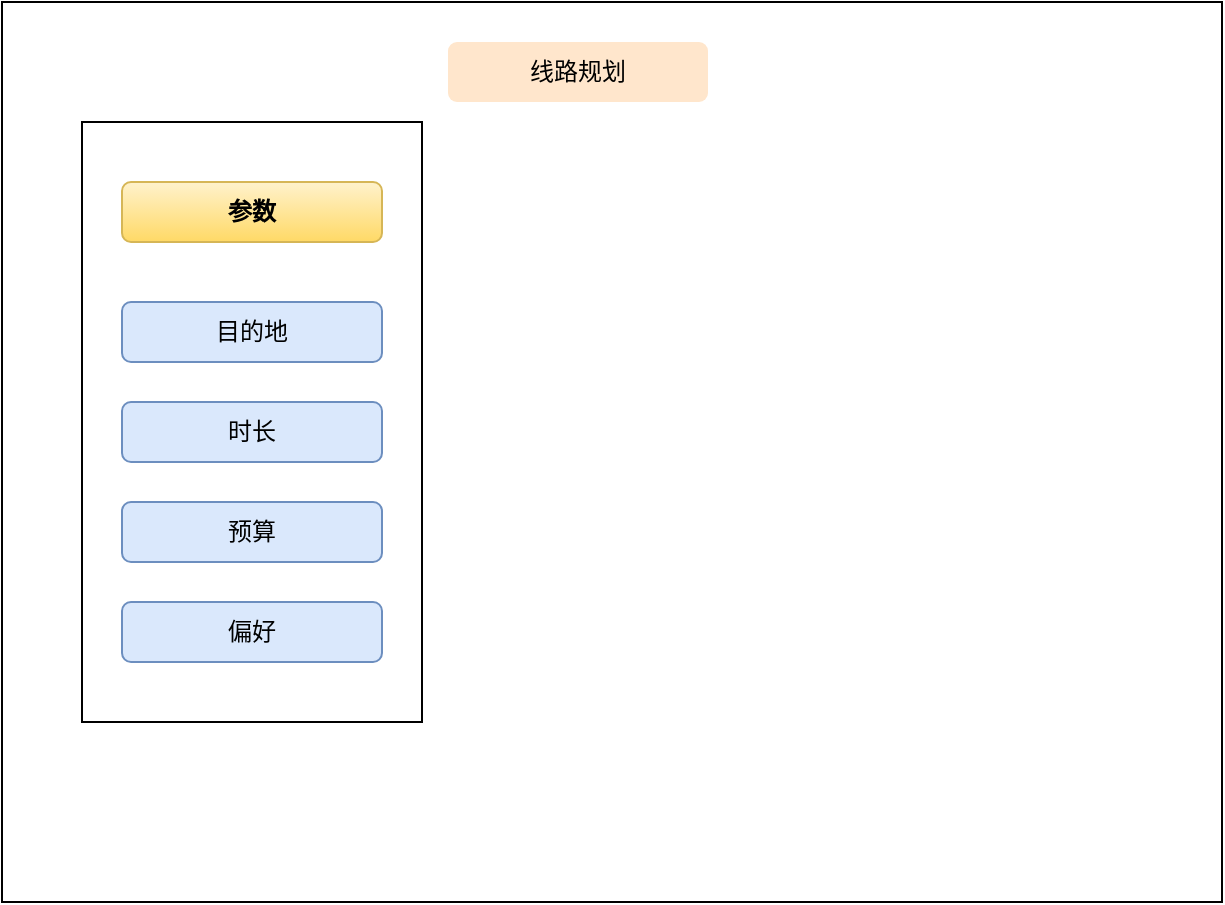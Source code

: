 <mxfile version="24.6.4" type="github">
  <diagram name="第 1 页" id="Y8drmWvzBkvI4okCshWX">
    <mxGraphModel dx="1420" dy="758" grid="1" gridSize="10" guides="1" tooltips="1" connect="1" arrows="1" fold="1" page="1" pageScale="1" pageWidth="827" pageHeight="1169" math="0" shadow="0">
      <root>
        <mxCell id="0" />
        <mxCell id="1" parent="0" />
        <mxCell id="LV9YCc_EGSqUjDLTgtPs-2" value="" style="rounded=0;whiteSpace=wrap;html=1;" vertex="1" parent="1">
          <mxGeometry x="190" y="210" width="610" height="450" as="geometry" />
        </mxCell>
        <mxCell id="LV9YCc_EGSqUjDLTgtPs-4" value="线路规划" style="text;html=1;align=center;verticalAlign=middle;whiteSpace=wrap;rounded=1;fillColor=#ffe6cc;strokeColor=none;" vertex="1" parent="1">
          <mxGeometry x="413" y="230" width="130" height="30" as="geometry" />
        </mxCell>
        <mxCell id="LV9YCc_EGSqUjDLTgtPs-11" value="" style="rounded=0;whiteSpace=wrap;html=1;" vertex="1" parent="1">
          <mxGeometry x="230" y="270" width="170" height="300" as="geometry" />
        </mxCell>
        <mxCell id="LV9YCc_EGSqUjDLTgtPs-12" value="目的地" style="text;html=1;align=center;verticalAlign=middle;whiteSpace=wrap;rounded=1;fillColor=#dae8fc;strokeColor=#6c8ebf;" vertex="1" parent="1">
          <mxGeometry x="250" y="360" width="130" height="30" as="geometry" />
        </mxCell>
        <mxCell id="LV9YCc_EGSqUjDLTgtPs-13" value="时长" style="text;html=1;align=center;verticalAlign=middle;whiteSpace=wrap;rounded=1;fillColor=#dae8fc;strokeColor=#6c8ebf;" vertex="1" parent="1">
          <mxGeometry x="250" y="410" width="130" height="30" as="geometry" />
        </mxCell>
        <mxCell id="LV9YCc_EGSqUjDLTgtPs-14" value="预算" style="text;html=1;align=center;verticalAlign=middle;whiteSpace=wrap;rounded=1;fillColor=#dae8fc;strokeColor=#6c8ebf;" vertex="1" parent="1">
          <mxGeometry x="250" y="460" width="130" height="30" as="geometry" />
        </mxCell>
        <mxCell id="LV9YCc_EGSqUjDLTgtPs-15" value="偏好" style="text;html=1;align=center;verticalAlign=middle;whiteSpace=wrap;rounded=1;fillColor=#dae8fc;strokeColor=#6c8ebf;" vertex="1" parent="1">
          <mxGeometry x="250" y="510" width="130" height="30" as="geometry" />
        </mxCell>
        <mxCell id="LV9YCc_EGSqUjDLTgtPs-16" value="参数" style="text;html=1;align=center;verticalAlign=middle;whiteSpace=wrap;rounded=1;fillColor=#fff2cc;strokeColor=#d6b656;gradientColor=#ffd966;fontStyle=1" vertex="1" parent="1">
          <mxGeometry x="250" y="300" width="130" height="30" as="geometry" />
        </mxCell>
      </root>
    </mxGraphModel>
  </diagram>
</mxfile>
